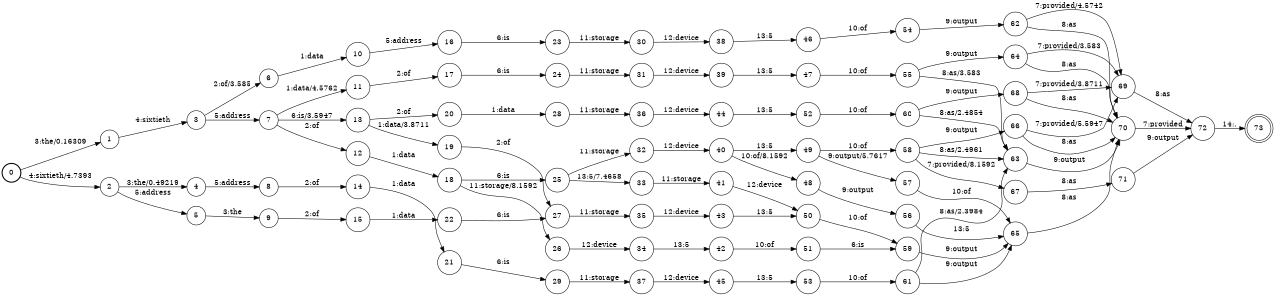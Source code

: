 digraph FST {
rankdir = LR;
size = "8.5,11";
label = "";
center = 1;
orientation = Portrait;
ranksep = "0.4";
nodesep = "0.25";
0 [label = "0", shape = circle, style = bold, fontsize = 14]
	0 -> 1 [label = "3:the/0.16309", fontsize = 14];
	0 -> 2 [label = "4:sixtieth/4.7393", fontsize = 14];
1 [label = "1", shape = circle, style = solid, fontsize = 14]
	1 -> 3 [label = "4:sixtieth", fontsize = 14];
2 [label = "2", shape = circle, style = solid, fontsize = 14]
	2 -> 4 [label = "3:the/0.49219", fontsize = 14];
	2 -> 5 [label = "5:address", fontsize = 14];
3 [label = "3", shape = circle, style = solid, fontsize = 14]
	3 -> 6 [label = "2:of/3.585", fontsize = 14];
	3 -> 7 [label = "5:address", fontsize = 14];
4 [label = "4", shape = circle, style = solid, fontsize = 14]
	4 -> 8 [label = "5:address", fontsize = 14];
5 [label = "5", shape = circle, style = solid, fontsize = 14]
	5 -> 9 [label = "3:the", fontsize = 14];
6 [label = "6", shape = circle, style = solid, fontsize = 14]
	6 -> 10 [label = "1:data", fontsize = 14];
7 [label = "7", shape = circle, style = solid, fontsize = 14]
	7 -> 11 [label = "1:data/4.5762", fontsize = 14];
	7 -> 12 [label = "2:of", fontsize = 14];
	7 -> 13 [label = "6:is/3.5947", fontsize = 14];
8 [label = "8", shape = circle, style = solid, fontsize = 14]
	8 -> 14 [label = "2:of", fontsize = 14];
9 [label = "9", shape = circle, style = solid, fontsize = 14]
	9 -> 15 [label = "2:of", fontsize = 14];
10 [label = "10", shape = circle, style = solid, fontsize = 14]
	10 -> 16 [label = "5:address", fontsize = 14];
11 [label = "11", shape = circle, style = solid, fontsize = 14]
	11 -> 17 [label = "2:of", fontsize = 14];
12 [label = "12", shape = circle, style = solid, fontsize = 14]
	12 -> 18 [label = "1:data", fontsize = 14];
13 [label = "13", shape = circle, style = solid, fontsize = 14]
	13 -> 19 [label = "1:data/3.8711", fontsize = 14];
	13 -> 20 [label = "2:of", fontsize = 14];
14 [label = "14", shape = circle, style = solid, fontsize = 14]
	14 -> 21 [label = "1:data", fontsize = 14];
15 [label = "15", shape = circle, style = solid, fontsize = 14]
	15 -> 22 [label = "1:data", fontsize = 14];
16 [label = "16", shape = circle, style = solid, fontsize = 14]
	16 -> 23 [label = "6:is", fontsize = 14];
17 [label = "17", shape = circle, style = solid, fontsize = 14]
	17 -> 24 [label = "6:is", fontsize = 14];
18 [label = "18", shape = circle, style = solid, fontsize = 14]
	18 -> 25 [label = "6:is", fontsize = 14];
	18 -> 26 [label = "11:storage/8.1592", fontsize = 14];
19 [label = "19", shape = circle, style = solid, fontsize = 14]
	19 -> 27 [label = "2:of", fontsize = 14];
20 [label = "20", shape = circle, style = solid, fontsize = 14]
	20 -> 28 [label = "1:data", fontsize = 14];
21 [label = "21", shape = circle, style = solid, fontsize = 14]
	21 -> 29 [label = "6:is", fontsize = 14];
22 [label = "22", shape = circle, style = solid, fontsize = 14]
	22 -> 27 [label = "6:is", fontsize = 14];
23 [label = "23", shape = circle, style = solid, fontsize = 14]
	23 -> 30 [label = "11:storage", fontsize = 14];
24 [label = "24", shape = circle, style = solid, fontsize = 14]
	24 -> 31 [label = "11:storage", fontsize = 14];
25 [label = "25", shape = circle, style = solid, fontsize = 14]
	25 -> 32 [label = "11:storage", fontsize = 14];
	25 -> 33 [label = "13:5/7.4658", fontsize = 14];
26 [label = "26", shape = circle, style = solid, fontsize = 14]
	26 -> 34 [label = "12:device", fontsize = 14];
27 [label = "27", shape = circle, style = solid, fontsize = 14]
	27 -> 35 [label = "11:storage", fontsize = 14];
28 [label = "28", shape = circle, style = solid, fontsize = 14]
	28 -> 36 [label = "11:storage", fontsize = 14];
29 [label = "29", shape = circle, style = solid, fontsize = 14]
	29 -> 37 [label = "11:storage", fontsize = 14];
30 [label = "30", shape = circle, style = solid, fontsize = 14]
	30 -> 38 [label = "12:device", fontsize = 14];
31 [label = "31", shape = circle, style = solid, fontsize = 14]
	31 -> 39 [label = "12:device", fontsize = 14];
32 [label = "32", shape = circle, style = solid, fontsize = 14]
	32 -> 40 [label = "12:device", fontsize = 14];
33 [label = "33", shape = circle, style = solid, fontsize = 14]
	33 -> 41 [label = "11:storage", fontsize = 14];
34 [label = "34", shape = circle, style = solid, fontsize = 14]
	34 -> 42 [label = "13:5", fontsize = 14];
35 [label = "35", shape = circle, style = solid, fontsize = 14]
	35 -> 43 [label = "12:device", fontsize = 14];
36 [label = "36", shape = circle, style = solid, fontsize = 14]
	36 -> 44 [label = "12:device", fontsize = 14];
37 [label = "37", shape = circle, style = solid, fontsize = 14]
	37 -> 45 [label = "12:device", fontsize = 14];
38 [label = "38", shape = circle, style = solid, fontsize = 14]
	38 -> 46 [label = "13:5", fontsize = 14];
39 [label = "39", shape = circle, style = solid, fontsize = 14]
	39 -> 47 [label = "13:5", fontsize = 14];
40 [label = "40", shape = circle, style = solid, fontsize = 14]
	40 -> 48 [label = "10:of/8.1592", fontsize = 14];
	40 -> 49 [label = "13:5", fontsize = 14];
41 [label = "41", shape = circle, style = solid, fontsize = 14]
	41 -> 50 [label = "12:device", fontsize = 14];
42 [label = "42", shape = circle, style = solid, fontsize = 14]
	42 -> 51 [label = "10:of", fontsize = 14];
43 [label = "43", shape = circle, style = solid, fontsize = 14]
	43 -> 50 [label = "13:5", fontsize = 14];
44 [label = "44", shape = circle, style = solid, fontsize = 14]
	44 -> 52 [label = "13:5", fontsize = 14];
45 [label = "45", shape = circle, style = solid, fontsize = 14]
	45 -> 53 [label = "13:5", fontsize = 14];
46 [label = "46", shape = circle, style = solid, fontsize = 14]
	46 -> 54 [label = "10:of", fontsize = 14];
47 [label = "47", shape = circle, style = solid, fontsize = 14]
	47 -> 55 [label = "10:of", fontsize = 14];
48 [label = "48", shape = circle, style = solid, fontsize = 14]
	48 -> 56 [label = "9:output", fontsize = 14];
49 [label = "49", shape = circle, style = solid, fontsize = 14]
	49 -> 58 [label = "10:of", fontsize = 14];
	49 -> 57 [label = "9:output/5.7617", fontsize = 14];
50 [label = "50", shape = circle, style = solid, fontsize = 14]
	50 -> 59 [label = "10:of", fontsize = 14];
51 [label = "51", shape = circle, style = solid, fontsize = 14]
	51 -> 59 [label = "6:is", fontsize = 14];
52 [label = "52", shape = circle, style = solid, fontsize = 14]
	52 -> 60 [label = "10:of", fontsize = 14];
53 [label = "53", shape = circle, style = solid, fontsize = 14]
	53 -> 61 [label = "10:of", fontsize = 14];
54 [label = "54", shape = circle, style = solid, fontsize = 14]
	54 -> 62 [label = "9:output", fontsize = 14];
55 [label = "55", shape = circle, style = solid, fontsize = 14]
	55 -> 63 [label = "8:as/3.583", fontsize = 14];
	55 -> 64 [label = "9:output", fontsize = 14];
56 [label = "56", shape = circle, style = solid, fontsize = 14]
	56 -> 65 [label = "13:5", fontsize = 14];
57 [label = "57", shape = circle, style = solid, fontsize = 14]
	57 -> 65 [label = "10:of", fontsize = 14];
58 [label = "58", shape = circle, style = solid, fontsize = 14]
	58 -> 67 [label = "7:provided/8.1592", fontsize = 14];
	58 -> 63 [label = "8:as/2.4961", fontsize = 14];
	58 -> 66 [label = "9:output", fontsize = 14];
59 [label = "59", shape = circle, style = solid, fontsize = 14]
	59 -> 65 [label = "9:output", fontsize = 14];
60 [label = "60", shape = circle, style = solid, fontsize = 14]
	60 -> 63 [label = "8:as/2.4854", fontsize = 14];
	60 -> 68 [label = "9:output", fontsize = 14];
61 [label = "61", shape = circle, style = solid, fontsize = 14]
	61 -> 63 [label = "8:as/2.3984", fontsize = 14];
	61 -> 65 [label = "9:output", fontsize = 14];
62 [label = "62", shape = circle, style = solid, fontsize = 14]
	62 -> 69 [label = "7:provided/4.5742", fontsize = 14];
	62 -> 70 [label = "8:as", fontsize = 14];
63 [label = "63", shape = circle, style = solid, fontsize = 14]
	63 -> 70 [label = "9:output", fontsize = 14];
64 [label = "64", shape = circle, style = solid, fontsize = 14]
	64 -> 69 [label = "7:provided/3.583", fontsize = 14];
	64 -> 70 [label = "8:as", fontsize = 14];
65 [label = "65", shape = circle, style = solid, fontsize = 14]
	65 -> 70 [label = "8:as", fontsize = 14];
66 [label = "66", shape = circle, style = solid, fontsize = 14]
	66 -> 69 [label = "7:provided/5.5947", fontsize = 14];
	66 -> 70 [label = "8:as", fontsize = 14];
67 [label = "67", shape = circle, style = solid, fontsize = 14]
	67 -> 71 [label = "8:as", fontsize = 14];
68 [label = "68", shape = circle, style = solid, fontsize = 14]
	68 -> 69 [label = "7:provided/3.8711", fontsize = 14];
	68 -> 70 [label = "8:as", fontsize = 14];
69 [label = "69", shape = circle, style = solid, fontsize = 14]
	69 -> 72 [label = "8:as", fontsize = 14];
70 [label = "70", shape = circle, style = solid, fontsize = 14]
	70 -> 72 [label = "7:provided", fontsize = 14];
71 [label = "71", shape = circle, style = solid, fontsize = 14]
	71 -> 72 [label = "9:output", fontsize = 14];
72 [label = "72", shape = circle, style = solid, fontsize = 14]
	72 -> 73 [label = "14:.", fontsize = 14];
73 [label = "73", shape = doublecircle, style = solid, fontsize = 14]
}
